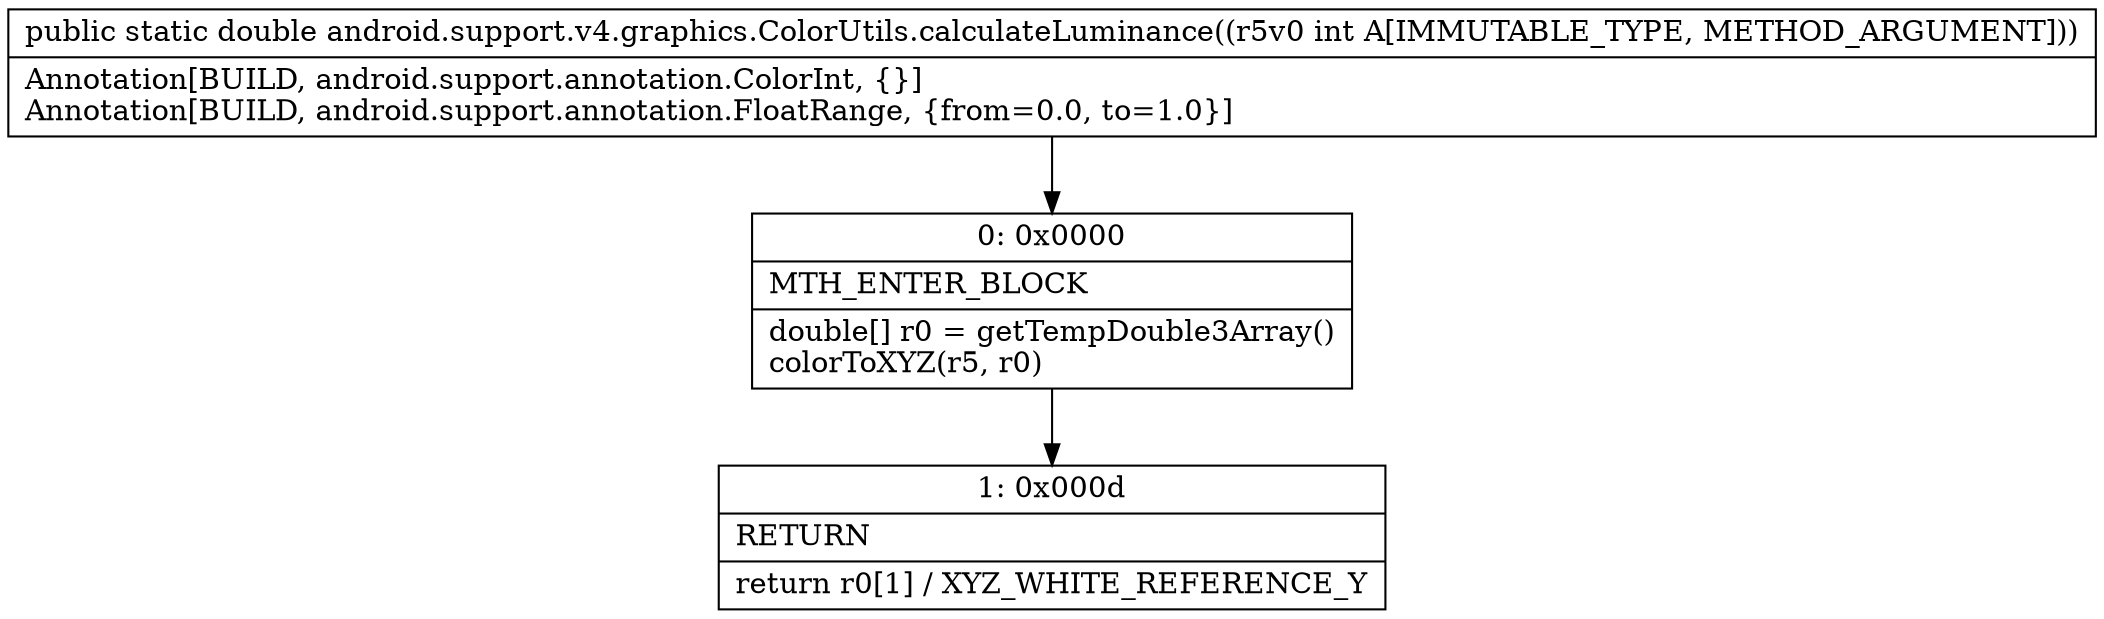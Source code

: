 digraph "CFG forandroid.support.v4.graphics.ColorUtils.calculateLuminance(I)D" {
Node_0 [shape=record,label="{0\:\ 0x0000|MTH_ENTER_BLOCK\l|double[] r0 = getTempDouble3Array()\lcolorToXYZ(r5, r0)\l}"];
Node_1 [shape=record,label="{1\:\ 0x000d|RETURN\l|return r0[1] \/ XYZ_WHITE_REFERENCE_Y\l}"];
MethodNode[shape=record,label="{public static double android.support.v4.graphics.ColorUtils.calculateLuminance((r5v0 int A[IMMUTABLE_TYPE, METHOD_ARGUMENT]))  | Annotation[BUILD, android.support.annotation.ColorInt, \{\}]\lAnnotation[BUILD, android.support.annotation.FloatRange, \{from=0.0, to=1.0\}]\l}"];
MethodNode -> Node_0;
Node_0 -> Node_1;
}

